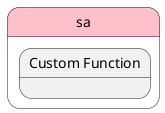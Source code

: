 @startuml
left to right direction


state "sa" as sa #pink {
}


state sa #pink {
    state "Custom Function" as safunction {
    }
}





@enduml
